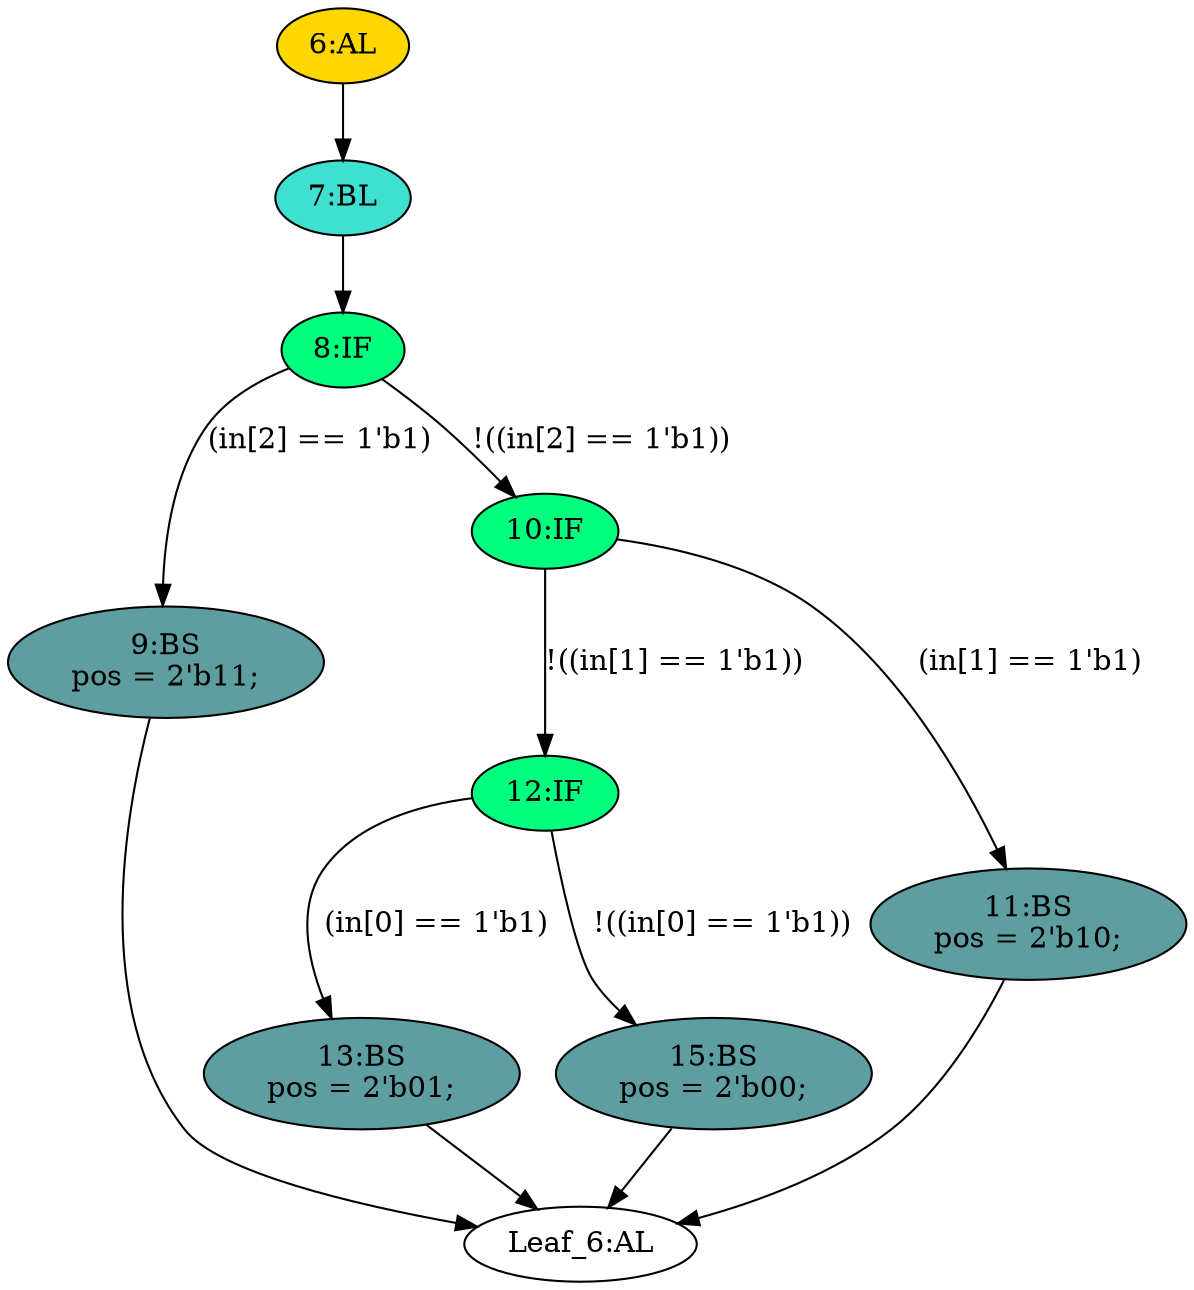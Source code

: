 strict digraph "" {
	node [label="\N"];
	"9:BS"	[ast="<pyverilog.vparser.ast.BlockingSubstitution object at 0x7fe0d897ac10>",
		fillcolor=cadetblue,
		label="9:BS
pos = 2'b11;",
		statements="[<pyverilog.vparser.ast.BlockingSubstitution object at 0x7fe0d897ac10>]",
		style=filled,
		typ=BlockingSubstitution];
	"Leaf_6:AL"	[def_var="['pos']",
		label="Leaf_6:AL"];
	"9:BS" -> "Leaf_6:AL"	[cond="[]",
		lineno=None];
	"12:IF"	[ast="<pyverilog.vparser.ast.IfStatement object at 0x7fe0da0d19d0>",
		fillcolor=springgreen,
		label="12:IF",
		statements="[]",
		style=filled,
		typ=IfStatement];
	"13:BS"	[ast="<pyverilog.vparser.ast.BlockingSubstitution object at 0x7fe0da0d1bd0>",
		fillcolor=cadetblue,
		label="13:BS
pos = 2'b01;",
		statements="[<pyverilog.vparser.ast.BlockingSubstitution object at 0x7fe0da0d1bd0>]",
		style=filled,
		typ=BlockingSubstitution];
	"12:IF" -> "13:BS"	[cond="['in']",
		label="(in[0] == 1'b1)",
		lineno=12];
	"15:BS"	[ast="<pyverilog.vparser.ast.BlockingSubstitution object at 0x7fe0da0d1a50>",
		fillcolor=cadetblue,
		label="15:BS
pos = 2'b00;",
		statements="[<pyverilog.vparser.ast.BlockingSubstitution object at 0x7fe0da0d1a50>]",
		style=filled,
		typ=BlockingSubstitution];
	"12:IF" -> "15:BS"	[cond="['in']",
		label="!((in[0] == 1'b1))",
		lineno=12];
	"6:AL"	[ast="<pyverilog.vparser.ast.Always object at 0x7fe0da0ed310>",
		clk_sens=False,
		fillcolor=gold,
		label="6:AL",
		sens="[]",
		statements="[]",
		style=filled,
		typ=Always,
		use_var="['in']"];
	"7:BL"	[ast="<pyverilog.vparser.ast.Block object at 0x7fe0da0ed150>",
		fillcolor=turquoise,
		label="7:BL",
		statements="[]",
		style=filled,
		typ=Block];
	"6:AL" -> "7:BL"	[cond="[]",
		lineno=None];
	"13:BS" -> "Leaf_6:AL"	[cond="[]",
		lineno=None];
	"10:IF"	[ast="<pyverilog.vparser.ast.IfStatement object at 0x7fe0da0d1e50>",
		fillcolor=springgreen,
		label="10:IF",
		statements="[]",
		style=filled,
		typ=IfStatement];
	"10:IF" -> "12:IF"	[cond="['in']",
		label="!((in[1] == 1'b1))",
		lineno=10];
	"11:BS"	[ast="<pyverilog.vparser.ast.BlockingSubstitution object at 0x7fe0da0d1e90>",
		fillcolor=cadetblue,
		label="11:BS
pos = 2'b10;",
		statements="[<pyverilog.vparser.ast.BlockingSubstitution object at 0x7fe0da0d1e90>]",
		style=filled,
		typ=BlockingSubstitution];
	"10:IF" -> "11:BS"	[cond="['in']",
		label="(in[1] == 1'b1)",
		lineno=10];
	"11:BS" -> "Leaf_6:AL"	[cond="[]",
		lineno=None];
	"15:BS" -> "Leaf_6:AL"	[cond="[]",
		lineno=None];
	"8:IF"	[ast="<pyverilog.vparser.ast.IfStatement object at 0x7fe0da0ed190>",
		fillcolor=springgreen,
		label="8:IF",
		statements="[]",
		style=filled,
		typ=IfStatement];
	"8:IF" -> "9:BS"	[cond="['in']",
		label="(in[2] == 1'b1)",
		lineno=8];
	"8:IF" -> "10:IF"	[cond="['in']",
		label="!((in[2] == 1'b1))",
		lineno=8];
	"7:BL" -> "8:IF"	[cond="[]",
		lineno=None];
}
